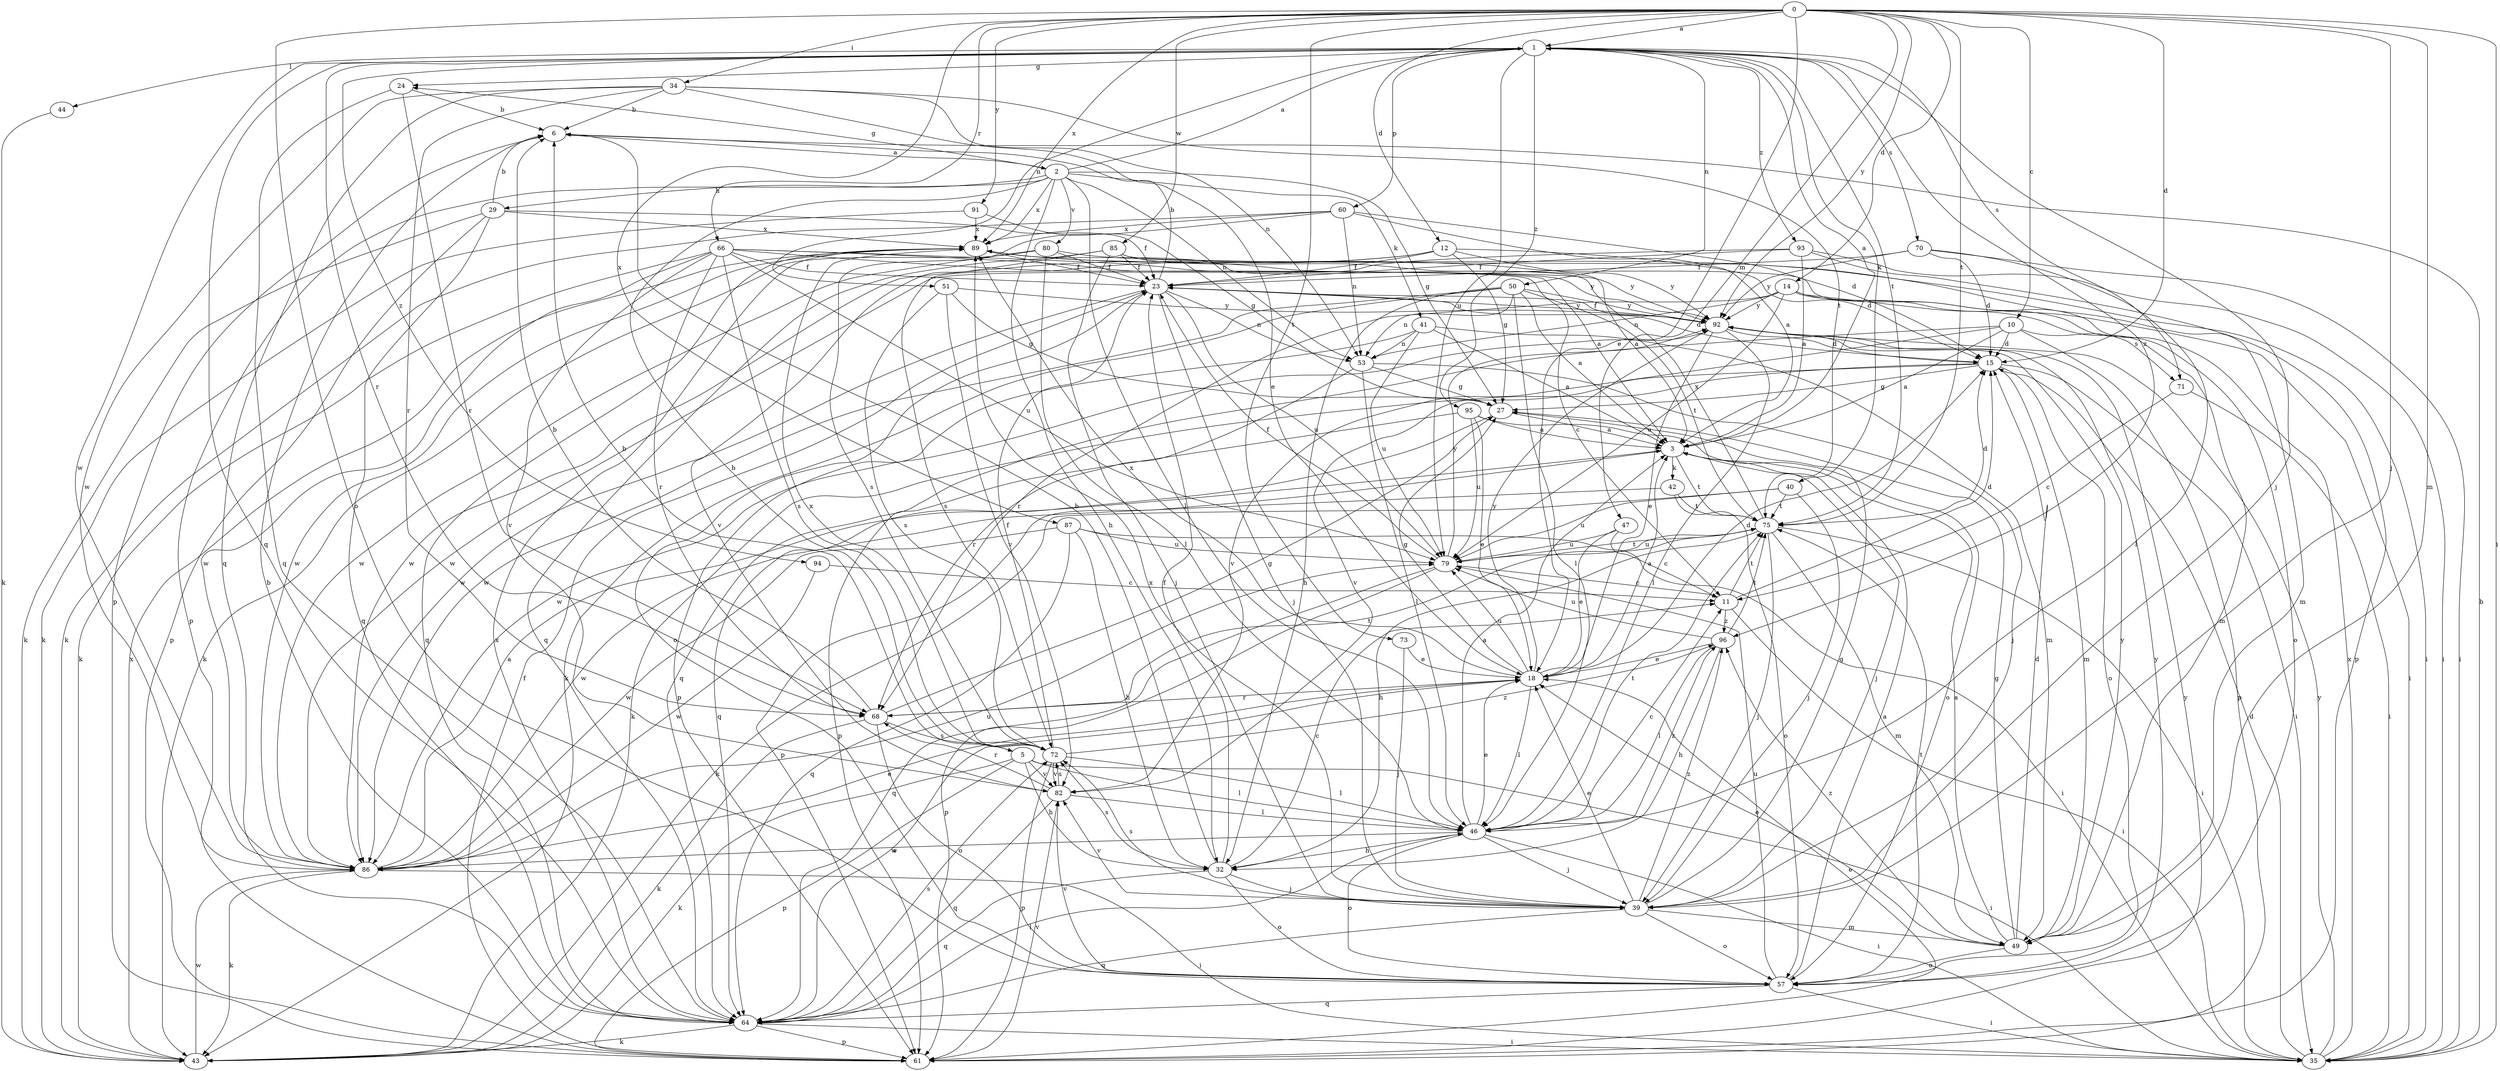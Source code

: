 strict digraph  {
0;
1;
2;
3;
5;
6;
10;
11;
12;
14;
15;
18;
23;
24;
27;
29;
32;
34;
35;
39;
40;
41;
42;
43;
44;
46;
47;
49;
50;
51;
53;
57;
60;
61;
64;
66;
68;
70;
71;
72;
73;
75;
79;
80;
82;
85;
86;
87;
89;
91;
92;
93;
94;
95;
96;
0 -> 1  [label=a];
0 -> 10  [label=c];
0 -> 12  [label=d];
0 -> 14  [label=d];
0 -> 15  [label=d];
0 -> 18  [label=e];
0 -> 34  [label=i];
0 -> 35  [label=i];
0 -> 39  [label=j];
0 -> 47  [label=m];
0 -> 49  [label=m];
0 -> 57  [label=o];
0 -> 66  [label=r];
0 -> 73  [label=t];
0 -> 75  [label=t];
0 -> 85  [label=w];
0 -> 87  [label=x];
0 -> 89  [label=x];
0 -> 91  [label=y];
0 -> 92  [label=y];
1 -> 24  [label=g];
1 -> 39  [label=j];
1 -> 40  [label=k];
1 -> 44  [label=l];
1 -> 50  [label=n];
1 -> 51  [label=n];
1 -> 60  [label=p];
1 -> 64  [label=q];
1 -> 68  [label=r];
1 -> 70  [label=s];
1 -> 71  [label=s];
1 -> 75  [label=t];
1 -> 79  [label=u];
1 -> 86  [label=w];
1 -> 93  [label=z];
1 -> 94  [label=z];
1 -> 95  [label=z];
1 -> 96  [label=z];
2 -> 1  [label=a];
2 -> 5  [label=b];
2 -> 24  [label=g];
2 -> 27  [label=g];
2 -> 29  [label=h];
2 -> 32  [label=h];
2 -> 41  [label=k];
2 -> 46  [label=l];
2 -> 53  [label=n];
2 -> 61  [label=p];
2 -> 80  [label=v];
2 -> 89  [label=x];
3 -> 1  [label=a];
3 -> 39  [label=j];
3 -> 42  [label=k];
3 -> 61  [label=p];
3 -> 75  [label=t];
5 -> 6  [label=b];
5 -> 32  [label=h];
5 -> 35  [label=i];
5 -> 43  [label=k];
5 -> 46  [label=l];
5 -> 61  [label=p];
5 -> 82  [label=v];
6 -> 2  [label=a];
6 -> 61  [label=p];
10 -> 3  [label=a];
10 -> 15  [label=d];
10 -> 61  [label=p];
10 -> 64  [label=q];
10 -> 71  [label=s];
10 -> 82  [label=v];
11 -> 15  [label=d];
11 -> 35  [label=i];
11 -> 75  [label=t];
11 -> 96  [label=z];
12 -> 15  [label=d];
12 -> 23  [label=f];
12 -> 27  [label=g];
12 -> 72  [label=s];
12 -> 86  [label=w];
12 -> 92  [label=y];
14 -> 35  [label=i];
14 -> 49  [label=m];
14 -> 53  [label=n];
14 -> 57  [label=o];
14 -> 68  [label=r];
14 -> 79  [label=u];
14 -> 92  [label=y];
15 -> 27  [label=g];
15 -> 35  [label=i];
15 -> 43  [label=k];
15 -> 49  [label=m];
15 -> 57  [label=o];
15 -> 82  [label=v];
18 -> 3  [label=a];
18 -> 15  [label=d];
18 -> 27  [label=g];
18 -> 46  [label=l];
18 -> 68  [label=r];
18 -> 79  [label=u];
18 -> 89  [label=x];
18 -> 92  [label=y];
23 -> 6  [label=b];
23 -> 15  [label=d];
23 -> 39  [label=j];
23 -> 53  [label=n];
23 -> 57  [label=o];
23 -> 79  [label=u];
23 -> 86  [label=w];
23 -> 92  [label=y];
24 -> 6  [label=b];
24 -> 64  [label=q];
24 -> 68  [label=r];
27 -> 3  [label=a];
27 -> 64  [label=q];
29 -> 6  [label=b];
29 -> 23  [label=f];
29 -> 43  [label=k];
29 -> 61  [label=p];
29 -> 64  [label=q];
29 -> 89  [label=x];
32 -> 6  [label=b];
32 -> 11  [label=c];
32 -> 23  [label=f];
32 -> 39  [label=j];
32 -> 57  [label=o];
32 -> 64  [label=q];
32 -> 72  [label=s];
34 -> 6  [label=b];
34 -> 18  [label=e];
34 -> 53  [label=n];
34 -> 64  [label=q];
34 -> 68  [label=r];
34 -> 75  [label=t];
34 -> 86  [label=w];
35 -> 6  [label=b];
35 -> 15  [label=d];
35 -> 89  [label=x];
35 -> 92  [label=y];
39 -> 18  [label=e];
39 -> 27  [label=g];
39 -> 49  [label=m];
39 -> 57  [label=o];
39 -> 64  [label=q];
39 -> 72  [label=s];
39 -> 82  [label=v];
39 -> 89  [label=x];
39 -> 96  [label=z];
40 -> 39  [label=j];
40 -> 43  [label=k];
40 -> 75  [label=t];
40 -> 79  [label=u];
41 -> 3  [label=a];
41 -> 49  [label=m];
41 -> 53  [label=n];
41 -> 61  [label=p];
41 -> 79  [label=u];
42 -> 57  [label=o];
42 -> 75  [label=t];
42 -> 86  [label=w];
43 -> 86  [label=w];
43 -> 89  [label=x];
44 -> 43  [label=k];
46 -> 3  [label=a];
46 -> 11  [label=c];
46 -> 18  [label=e];
46 -> 32  [label=h];
46 -> 35  [label=i];
46 -> 39  [label=j];
46 -> 57  [label=o];
46 -> 75  [label=t];
46 -> 86  [label=w];
46 -> 96  [label=z];
47 -> 11  [label=c];
47 -> 18  [label=e];
47 -> 79  [label=u];
49 -> 3  [label=a];
49 -> 15  [label=d];
49 -> 18  [label=e];
49 -> 27  [label=g];
49 -> 57  [label=o];
49 -> 92  [label=y];
49 -> 96  [label=z];
50 -> 3  [label=a];
50 -> 32  [label=h];
50 -> 43  [label=k];
50 -> 46  [label=l];
50 -> 53  [label=n];
50 -> 75  [label=t];
50 -> 86  [label=w];
50 -> 92  [label=y];
51 -> 27  [label=g];
51 -> 72  [label=s];
51 -> 82  [label=v];
51 -> 92  [label=y];
53 -> 27  [label=g];
53 -> 39  [label=j];
53 -> 46  [label=l];
53 -> 68  [label=r];
57 -> 3  [label=a];
57 -> 35  [label=i];
57 -> 64  [label=q];
57 -> 75  [label=t];
57 -> 79  [label=u];
57 -> 82  [label=v];
57 -> 92  [label=y];
60 -> 3  [label=a];
60 -> 15  [label=d];
60 -> 43  [label=k];
60 -> 53  [label=n];
60 -> 72  [label=s];
60 -> 89  [label=x];
61 -> 18  [label=e];
61 -> 23  [label=f];
61 -> 82  [label=v];
61 -> 92  [label=y];
64 -> 6  [label=b];
64 -> 18  [label=e];
64 -> 35  [label=i];
64 -> 43  [label=k];
64 -> 46  [label=l];
64 -> 61  [label=p];
64 -> 72  [label=s];
64 -> 89  [label=x];
66 -> 3  [label=a];
66 -> 11  [label=c];
66 -> 23  [label=f];
66 -> 43  [label=k];
66 -> 68  [label=r];
66 -> 72  [label=s];
66 -> 79  [label=u];
66 -> 82  [label=v];
66 -> 86  [label=w];
66 -> 92  [label=y];
68 -> 6  [label=b];
68 -> 27  [label=g];
68 -> 43  [label=k];
68 -> 57  [label=o];
68 -> 72  [label=s];
68 -> 75  [label=t];
70 -> 15  [label=d];
70 -> 23  [label=f];
70 -> 35  [label=i];
70 -> 46  [label=l];
70 -> 92  [label=y];
71 -> 11  [label=c];
71 -> 35  [label=i];
72 -> 23  [label=f];
72 -> 46  [label=l];
72 -> 61  [label=p];
72 -> 82  [label=v];
72 -> 89  [label=x];
72 -> 96  [label=z];
73 -> 18  [label=e];
73 -> 39  [label=j];
75 -> 15  [label=d];
75 -> 32  [label=h];
75 -> 35  [label=i];
75 -> 39  [label=j];
75 -> 49  [label=m];
75 -> 79  [label=u];
75 -> 89  [label=x];
79 -> 11  [label=c];
79 -> 23  [label=f];
79 -> 61  [label=p];
79 -> 64  [label=q];
79 -> 75  [label=t];
79 -> 92  [label=y];
80 -> 23  [label=f];
80 -> 35  [label=i];
80 -> 43  [label=k];
80 -> 46  [label=l];
80 -> 86  [label=w];
82 -> 46  [label=l];
82 -> 64  [label=q];
82 -> 68  [label=r];
82 -> 72  [label=s];
85 -> 3  [label=a];
85 -> 23  [label=f];
85 -> 39  [label=j];
85 -> 49  [label=m];
85 -> 64  [label=q];
85 -> 82  [label=v];
86 -> 3  [label=a];
86 -> 18  [label=e];
86 -> 35  [label=i];
86 -> 43  [label=k];
86 -> 79  [label=u];
87 -> 32  [label=h];
87 -> 35  [label=i];
87 -> 64  [label=q];
87 -> 79  [label=u];
87 -> 86  [label=w];
89 -> 23  [label=f];
89 -> 64  [label=q];
89 -> 86  [label=w];
89 -> 92  [label=y];
91 -> 27  [label=g];
91 -> 43  [label=k];
91 -> 89  [label=x];
92 -> 15  [label=d];
92 -> 18  [label=e];
92 -> 23  [label=f];
92 -> 46  [label=l];
92 -> 86  [label=w];
93 -> 3  [label=a];
93 -> 23  [label=f];
93 -> 35  [label=i];
93 -> 61  [label=p];
93 -> 86  [label=w];
94 -> 11  [label=c];
94 -> 86  [label=w];
95 -> 3  [label=a];
95 -> 18  [label=e];
95 -> 57  [label=o];
95 -> 61  [label=p];
95 -> 79  [label=u];
96 -> 18  [label=e];
96 -> 32  [label=h];
96 -> 46  [label=l];
96 -> 75  [label=t];
96 -> 79  [label=u];
}
